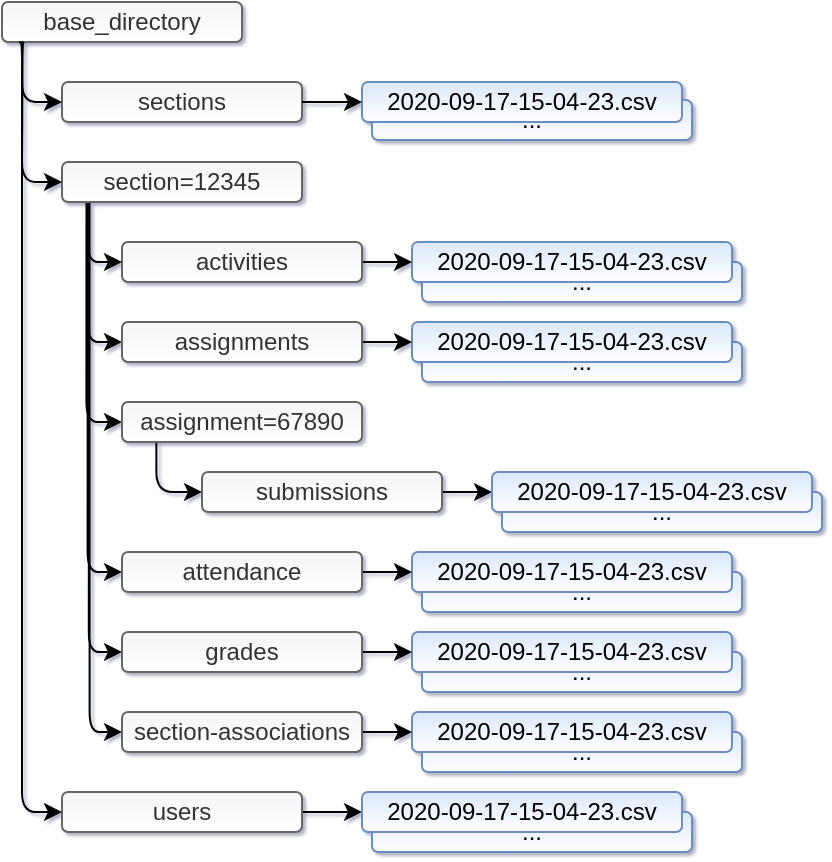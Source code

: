 <mxfile version="13.6.5">
    <diagram id="LRbDEcC-GmyEEOyRBT4f" name="Page-1">
        <mxGraphModel dx="1208" dy="656" grid="1" gridSize="10" guides="1" tooltips="1" connect="1" arrows="1" fold="1" page="1" pageScale="1" pageWidth="850" pageHeight="1100" math="0" shadow="1">
            <root>
                <mxCell id="0"/>
                <mxCell id="1" parent="0"/>
                <mxCell id="69" style="edgeStyle=orthogonalEdgeStyle;jumpSize=0;orthogonalLoop=1;jettySize=auto;html=1;exitX=0.102;exitY=1;exitDx=0;exitDy=0;entryX=0;entryY=0.5;entryDx=0;entryDy=0;exitPerimeter=0;" edge="1" parent="1" source="17" target="33">
                    <mxGeometry relative="1" as="geometry">
                        <Array as="points">
                            <mxPoint x="72" y="230"/>
                        </Array>
                    </mxGeometry>
                </mxCell>
                <mxCell id="49" value="..." style="whiteSpace=wrap;html=1;fillColor=#dae8fc;strokeColor=#6c8ebf;gradientColor=#ffffff;rounded=1;" vertex="1" parent="1">
                    <mxGeometry x="215" y="425" width="160" height="20" as="geometry"/>
                </mxCell>
                <mxCell id="46" value="..." style="whiteSpace=wrap;html=1;fillColor=#dae8fc;strokeColor=#6c8ebf;gradientColor=#ffffff;rounded=1;" vertex="1" parent="1">
                    <mxGeometry x="280" y="265" width="160" height="20" as="geometry"/>
                </mxCell>
                <mxCell id="48" value="..." style="whiteSpace=wrap;html=1;fillColor=#dae8fc;strokeColor=#6c8ebf;gradientColor=#ffffff;rounded=1;" vertex="1" parent="1">
                    <mxGeometry x="240" y="385" width="160" height="20" as="geometry"/>
                </mxCell>
                <mxCell id="47" value="..." style="whiteSpace=wrap;html=1;fillColor=#dae8fc;strokeColor=#6c8ebf;gradientColor=#ffffff;rounded=1;" vertex="1" parent="1">
                    <mxGeometry x="240" y="345" width="160" height="20" as="geometry"/>
                </mxCell>
                <mxCell id="45" value="..." style="whiteSpace=wrap;html=1;fillColor=#dae8fc;strokeColor=#6c8ebf;gradientColor=#ffffff;rounded=1;" vertex="1" parent="1">
                    <mxGeometry x="240" y="305" width="160" height="20" as="geometry"/>
                </mxCell>
                <mxCell id="43" value="..." style="whiteSpace=wrap;html=1;fillColor=#dae8fc;strokeColor=#6c8ebf;gradientColor=#ffffff;rounded=1;" vertex="1" parent="1">
                    <mxGeometry x="240" y="190" width="160" height="20" as="geometry"/>
                </mxCell>
                <mxCell id="42" value="..." style="whiteSpace=wrap;html=1;fillColor=#dae8fc;strokeColor=#6c8ebf;gradientColor=#ffffff;rounded=1;" vertex="1" parent="1">
                    <mxGeometry x="240" y="150" width="160" height="20" as="geometry"/>
                </mxCell>
                <mxCell id="14" value="sections" style="whiteSpace=wrap;html=1;fillColor=#f5f5f5;strokeColor=#666666;fontColor=#333333;gradientColor=#ffffff;rounded=1;" vertex="1" parent="1">
                    <mxGeometry x="60" y="60" width="120" height="20" as="geometry"/>
                </mxCell>
                <mxCell id="51" style="edgeStyle=orthogonalEdgeStyle;orthogonalLoop=1;jettySize=auto;html=1;exitX=0.1;exitY=1.007;exitDx=0;exitDy=0;entryX=0;entryY=0.5;entryDx=0;entryDy=0;exitPerimeter=0;" edge="1" parent="1" source="15" target="14">
                    <mxGeometry relative="1" as="geometry">
                        <Array as="points">
                            <mxPoint x="40" y="40"/>
                            <mxPoint x="40" y="70"/>
                        </Array>
                    </mxGeometry>
                </mxCell>
                <mxCell id="15" value="base_directory" style="whiteSpace=wrap;html=1;fillColor=#f5f5f5;strokeColor=#666666;fontColor=#333333;gradientColor=#ffffff;rounded=1;" vertex="1" parent="1">
                    <mxGeometry x="30" y="20" width="120" height="20" as="geometry"/>
                </mxCell>
                <mxCell id="68" style="edgeStyle=orthogonalEdgeStyle;orthogonalLoop=1;jettySize=auto;html=1;exitX=1;exitY=0.5;exitDx=0;exitDy=0;entryX=0;entryY=0.5;entryDx=0;entryDy=0;" edge="1" parent="1" source="16" target="25">
                    <mxGeometry relative="1" as="geometry"/>
                </mxCell>
                <mxCell id="16" value="users" style="whiteSpace=wrap;html=1;fillColor=#f5f5f5;strokeColor=#666666;fontColor=#333333;gradientColor=#ffffff;rounded=1;" vertex="1" parent="1">
                    <mxGeometry x="60" y="415" width="120" height="20" as="geometry"/>
                </mxCell>
                <mxCell id="59" style="edgeStyle=orthogonalEdgeStyle;orthogonalLoop=1;jettySize=auto;html=1;exitX=0.107;exitY=1.036;exitDx=0;exitDy=0;entryX=0;entryY=0.5;entryDx=0;entryDy=0;exitPerimeter=0;" edge="1" parent="1" source="17" target="31">
                    <mxGeometry relative="1" as="geometry">
                        <Array as="points">
                            <mxPoint x="73" y="190"/>
                        </Array>
                    </mxGeometry>
                </mxCell>
                <mxCell id="61" style="edgeStyle=orthogonalEdgeStyle;orthogonalLoop=1;jettySize=auto;html=1;exitX=0.107;exitY=1.036;exitDx=0;exitDy=0;entryX=0;entryY=0.5;entryDx=0;entryDy=0;exitPerimeter=0;" edge="1" parent="1" source="17" target="35">
                    <mxGeometry relative="1" as="geometry">
                        <Array as="points">
                            <mxPoint x="73" y="305"/>
                        </Array>
                    </mxGeometry>
                </mxCell>
                <mxCell id="62" style="edgeStyle=orthogonalEdgeStyle;orthogonalLoop=1;jettySize=auto;html=1;exitX=0.112;exitY=0.98;exitDx=0;exitDy=0;entryX=0;entryY=0.5;entryDx=0;entryDy=0;exitPerimeter=0;jumpSize=0;" edge="1" parent="1" source="17" target="37">
                    <mxGeometry relative="1" as="geometry">
                        <Array as="points">
                            <mxPoint x="73" y="345"/>
                        </Array>
                    </mxGeometry>
                </mxCell>
                <mxCell id="63" style="edgeStyle=elbowEdgeStyle;orthogonalLoop=1;jettySize=auto;html=1;entryX=0;entryY=0.5;entryDx=0;entryDy=0;exitX=0.115;exitY=0.983;exitDx=0;exitDy=0;exitPerimeter=0;elbow=vertical;" edge="1" parent="1" source="17" target="39">
                    <mxGeometry relative="1" as="geometry">
                        <mxPoint x="40" y="40" as="sourcePoint"/>
                        <Array as="points">
                            <mxPoint x="80" y="385"/>
                        </Array>
                    </mxGeometry>
                </mxCell>
                <mxCell id="17" value="section=12345" style="whiteSpace=wrap;html=1;fillColor=#f5f5f5;strokeColor=#666666;fontColor=#333333;gradientColor=#ffffff;rounded=1;" vertex="1" parent="1">
                    <mxGeometry x="60" y="100" width="120" height="20" as="geometry"/>
                </mxCell>
                <mxCell id="19" value="2020-09-17-15-04-23.csv" style="whiteSpace=wrap;html=1;fillColor=#dae8fc;strokeColor=#6c8ebf;gradientColor=#ffffff;rounded=1;" vertex="1" parent="1">
                    <mxGeometry x="235" y="140" width="160" height="20" as="geometry"/>
                </mxCell>
                <mxCell id="25" value="2020-09-17-15-04-23.csv" style="whiteSpace=wrap;html=1;fillColor=#dae8fc;strokeColor=#6c8ebf;gradientColor=#ffffff;rounded=1;" vertex="1" parent="1">
                    <mxGeometry x="210" y="415" width="160" height="20" as="geometry"/>
                </mxCell>
                <mxCell id="56" style="edgeStyle=orthogonalEdgeStyle;orthogonalLoop=1;jettySize=auto;html=1;exitX=1;exitY=0.5;exitDx=0;exitDy=0;entryX=0;entryY=0.5;entryDx=0;entryDy=0;" edge="1" parent="1" source="26" target="19">
                    <mxGeometry relative="1" as="geometry"/>
                </mxCell>
                <mxCell id="26" value="activities" style="whiteSpace=wrap;html=1;fillColor=#f5f5f5;strokeColor=#666666;fontColor=#333333;gradientColor=#ffffff;rounded=1;" vertex="1" parent="1">
                    <mxGeometry x="90" y="140" width="120" height="20" as="geometry"/>
                </mxCell>
                <mxCell id="30" value="2020-09-17-15-04-23.csv" style="whiteSpace=wrap;html=1;fillColor=#dae8fc;strokeColor=#6c8ebf;gradientColor=#ffffff;rounded=1;" vertex="1" parent="1">
                    <mxGeometry x="235" y="180" width="160" height="20" as="geometry"/>
                </mxCell>
                <mxCell id="57" style="edgeStyle=orthogonalEdgeStyle;orthogonalLoop=1;jettySize=auto;html=1;exitX=1;exitY=0.5;exitDx=0;exitDy=0;entryX=0;entryY=0.5;entryDx=0;entryDy=0;" edge="1" parent="1" source="31" target="30">
                    <mxGeometry relative="1" as="geometry"/>
                </mxCell>
                <mxCell id="31" value="assignments" style="whiteSpace=wrap;html=1;fillColor=#f5f5f5;strokeColor=#666666;fontColor=#333333;gradientColor=#ffffff;rounded=1;" vertex="1" parent="1">
                    <mxGeometry x="90" y="180" width="120" height="20" as="geometry"/>
                </mxCell>
                <mxCell id="58" style="edgeStyle=orthogonalEdgeStyle;orthogonalLoop=1;jettySize=auto;html=1;exitX=0.143;exitY=1.121;exitDx=0;exitDy=0;entryX=0;entryY=0.5;entryDx=0;entryDy=0;exitPerimeter=0;" edge="1" parent="1" target="44">
                    <mxGeometry relative="1" as="geometry">
                        <mxPoint x="107.16" y="235.42" as="sourcePoint"/>
                        <Array as="points">
                            <mxPoint x="107" y="265"/>
                        </Array>
                    </mxGeometry>
                </mxCell>
                <mxCell id="33" value="assignment=67890" style="whiteSpace=wrap;html=1;fillColor=#f5f5f5;strokeColor=#666666;fontColor=#333333;gradientColor=#ffffff;rounded=1;" vertex="1" parent="1">
                    <mxGeometry x="90" y="220" width="120" height="20" as="geometry"/>
                </mxCell>
                <mxCell id="34" value="2020-09-17-15-04-23.csv" style="whiteSpace=wrap;html=1;fillColor=#dae8fc;strokeColor=#6c8ebf;gradientColor=#ffffff;rounded=1;" vertex="1" parent="1">
                    <mxGeometry x="235" y="295" width="160" height="20" as="geometry"/>
                </mxCell>
                <mxCell id="65" style="edgeStyle=orthogonalEdgeStyle;orthogonalLoop=1;jettySize=auto;html=1;exitX=1;exitY=0.5;exitDx=0;exitDy=0;entryX=0;entryY=0.5;entryDx=0;entryDy=0;" edge="1" parent="1" source="35" target="34">
                    <mxGeometry relative="1" as="geometry"/>
                </mxCell>
                <mxCell id="35" value="attendance" style="whiteSpace=wrap;html=1;fillColor=#f5f5f5;strokeColor=#666666;fontColor=#333333;gradientColor=#ffffff;rounded=1;" vertex="1" parent="1">
                    <mxGeometry x="90" y="295" width="120" height="20" as="geometry"/>
                </mxCell>
                <mxCell id="36" value="2020-09-17-15-04-23.csv" style="whiteSpace=wrap;html=1;fillColor=#dae8fc;strokeColor=#6c8ebf;gradientColor=#ffffff;rounded=1;" vertex="1" parent="1">
                    <mxGeometry x="235" y="335" width="160" height="20" as="geometry"/>
                </mxCell>
                <mxCell id="66" style="edgeStyle=orthogonalEdgeStyle;orthogonalLoop=1;jettySize=auto;html=1;exitX=1;exitY=0.5;exitDx=0;exitDy=0;entryX=0;entryY=0.5;entryDx=0;entryDy=0;" edge="1" parent="1" source="37" target="36">
                    <mxGeometry relative="1" as="geometry"/>
                </mxCell>
                <mxCell id="37" value="grades" style="whiteSpace=wrap;html=1;fillColor=#f5f5f5;strokeColor=#666666;fontColor=#333333;gradientColor=#ffffff;rounded=1;" vertex="1" parent="1">
                    <mxGeometry x="90" y="335" width="120" height="20" as="geometry"/>
                </mxCell>
                <mxCell id="38" value="2020-09-17-15-04-23.csv" style="whiteSpace=wrap;html=1;fillColor=#dae8fc;strokeColor=#6c8ebf;gradientColor=#ffffff;rounded=1;" vertex="1" parent="1">
                    <mxGeometry x="235" y="375" width="160" height="20" as="geometry"/>
                </mxCell>
                <mxCell id="67" style="edgeStyle=orthogonalEdgeStyle;orthogonalLoop=1;jettySize=auto;html=1;exitX=1;exitY=0.5;exitDx=0;exitDy=0;" edge="1" parent="1" source="39" target="38">
                    <mxGeometry relative="1" as="geometry"/>
                </mxCell>
                <mxCell id="39" value="section-associations" style="whiteSpace=wrap;html=1;fillColor=#f5f5f5;strokeColor=#666666;fontColor=#333333;gradientColor=#ffffff;rounded=1;" vertex="1" parent="1">
                    <mxGeometry x="90" y="375" width="120" height="20" as="geometry"/>
                </mxCell>
                <mxCell id="41" value="..." style="whiteSpace=wrap;html=1;fillColor=#dae8fc;strokeColor=#6c8ebf;gradientColor=#ffffff;rounded=1;" vertex="1" parent="1">
                    <mxGeometry x="215" y="69" width="160" height="20" as="geometry"/>
                </mxCell>
                <mxCell id="20" value="2020-09-17-15-04-23.csv" style="whiteSpace=wrap;html=1;fillColor=#dae8fc;strokeColor=#6c8ebf;gradientColor=#ffffff;rounded=1;" vertex="1" parent="1">
                    <mxGeometry x="210" y="60" width="160" height="20" as="geometry"/>
                </mxCell>
                <mxCell id="64" style="edgeStyle=orthogonalEdgeStyle;orthogonalLoop=1;jettySize=auto;html=1;exitX=1;exitY=0.5;exitDx=0;exitDy=0;entryX=0;entryY=0.5;entryDx=0;entryDy=0;" edge="1" parent="1" source="44" target="32">
                    <mxGeometry relative="1" as="geometry"/>
                </mxCell>
                <mxCell id="44" value="submissions" style="whiteSpace=wrap;html=1;fillColor=#f5f5f5;strokeColor=#666666;fontColor=#333333;gradientColor=#ffffff;rounded=1;" vertex="1" parent="1">
                    <mxGeometry x="130" y="255" width="120" height="20" as="geometry"/>
                </mxCell>
                <mxCell id="32" value="2020-09-17-15-04-23.csv" style="whiteSpace=wrap;html=1;fillColor=#dae8fc;strokeColor=#6c8ebf;gradientColor=#ffffff;rounded=1;" vertex="1" parent="1">
                    <mxGeometry x="275" y="255" width="160" height="20" as="geometry"/>
                </mxCell>
                <mxCell id="52" style="edgeStyle=orthogonalEdgeStyle;orthogonalLoop=1;jettySize=auto;html=1;exitX=0.086;exitY=0.979;exitDx=0;exitDy=0;entryX=0;entryY=0.5;entryDx=0;entryDy=0;exitPerimeter=0;" edge="1" parent="1" source="15" target="17">
                    <mxGeometry relative="1" as="geometry">
                        <mxPoint x="52" y="50.14" as="sourcePoint"/>
                        <mxPoint x="70" y="80" as="targetPoint"/>
                        <Array as="points">
                            <mxPoint x="40" y="50"/>
                            <mxPoint x="40" y="110"/>
                        </Array>
                    </mxGeometry>
                </mxCell>
                <mxCell id="53" style="edgeStyle=orthogonalEdgeStyle;orthogonalLoop=1;jettySize=auto;html=1;exitX=0.071;exitY=1.007;exitDx=0;exitDy=0;exitPerimeter=0;entryX=0;entryY=0.5;entryDx=0;entryDy=0;" edge="1" parent="1" source="15" target="16">
                    <mxGeometry relative="1" as="geometry">
                        <mxPoint x="50.32" y="49.58" as="sourcePoint"/>
                        <mxPoint x="50" y="350" as="targetPoint"/>
                        <Array as="points">
                            <mxPoint x="40" y="40"/>
                            <mxPoint x="40" y="425"/>
                        </Array>
                    </mxGeometry>
                </mxCell>
                <mxCell id="54" style="edgeStyle=orthogonalEdgeStyle;orthogonalLoop=1;jettySize=auto;html=1;exitX=1;exitY=0.5;exitDx=0;exitDy=0;entryX=0;entryY=0.5;entryDx=0;entryDy=0;" edge="1" parent="1" source="14" target="20">
                    <mxGeometry relative="1" as="geometry">
                        <mxPoint x="60.32" y="59.58" as="sourcePoint"/>
                        <mxPoint x="80" y="130" as="targetPoint"/>
                        <Array as="points">
                            <mxPoint x="200" y="70"/>
                            <mxPoint x="200" y="70"/>
                        </Array>
                    </mxGeometry>
                </mxCell>
                <mxCell id="55" style="edgeStyle=orthogonalEdgeStyle;orthogonalLoop=1;jettySize=auto;html=1;exitX=0.107;exitY=1.121;exitDx=0;exitDy=0;entryX=0;entryY=0.5;entryDx=0;entryDy=0;exitPerimeter=0;" edge="1" parent="1" source="17" target="26">
                    <mxGeometry relative="1" as="geometry">
                        <mxPoint x="190" y="80" as="sourcePoint"/>
                        <mxPoint x="225" y="80" as="targetPoint"/>
                        <Array as="points">
                            <mxPoint x="73" y="150"/>
                        </Array>
                    </mxGeometry>
                </mxCell>
                <mxCell id="71" style="edgeStyle=elbowEdgeStyle;jumpSize=0;orthogonalLoop=1;jettySize=auto;elbow=vertical;html=1;exitX=0.25;exitY=1;exitDx=0;exitDy=0;strokeColor=#000000;" edge="1" parent="1" source="15" target="15">
                    <mxGeometry relative="1" as="geometry"/>
                </mxCell>
            </root>
        </mxGraphModel>
    </diagram>
</mxfile>

